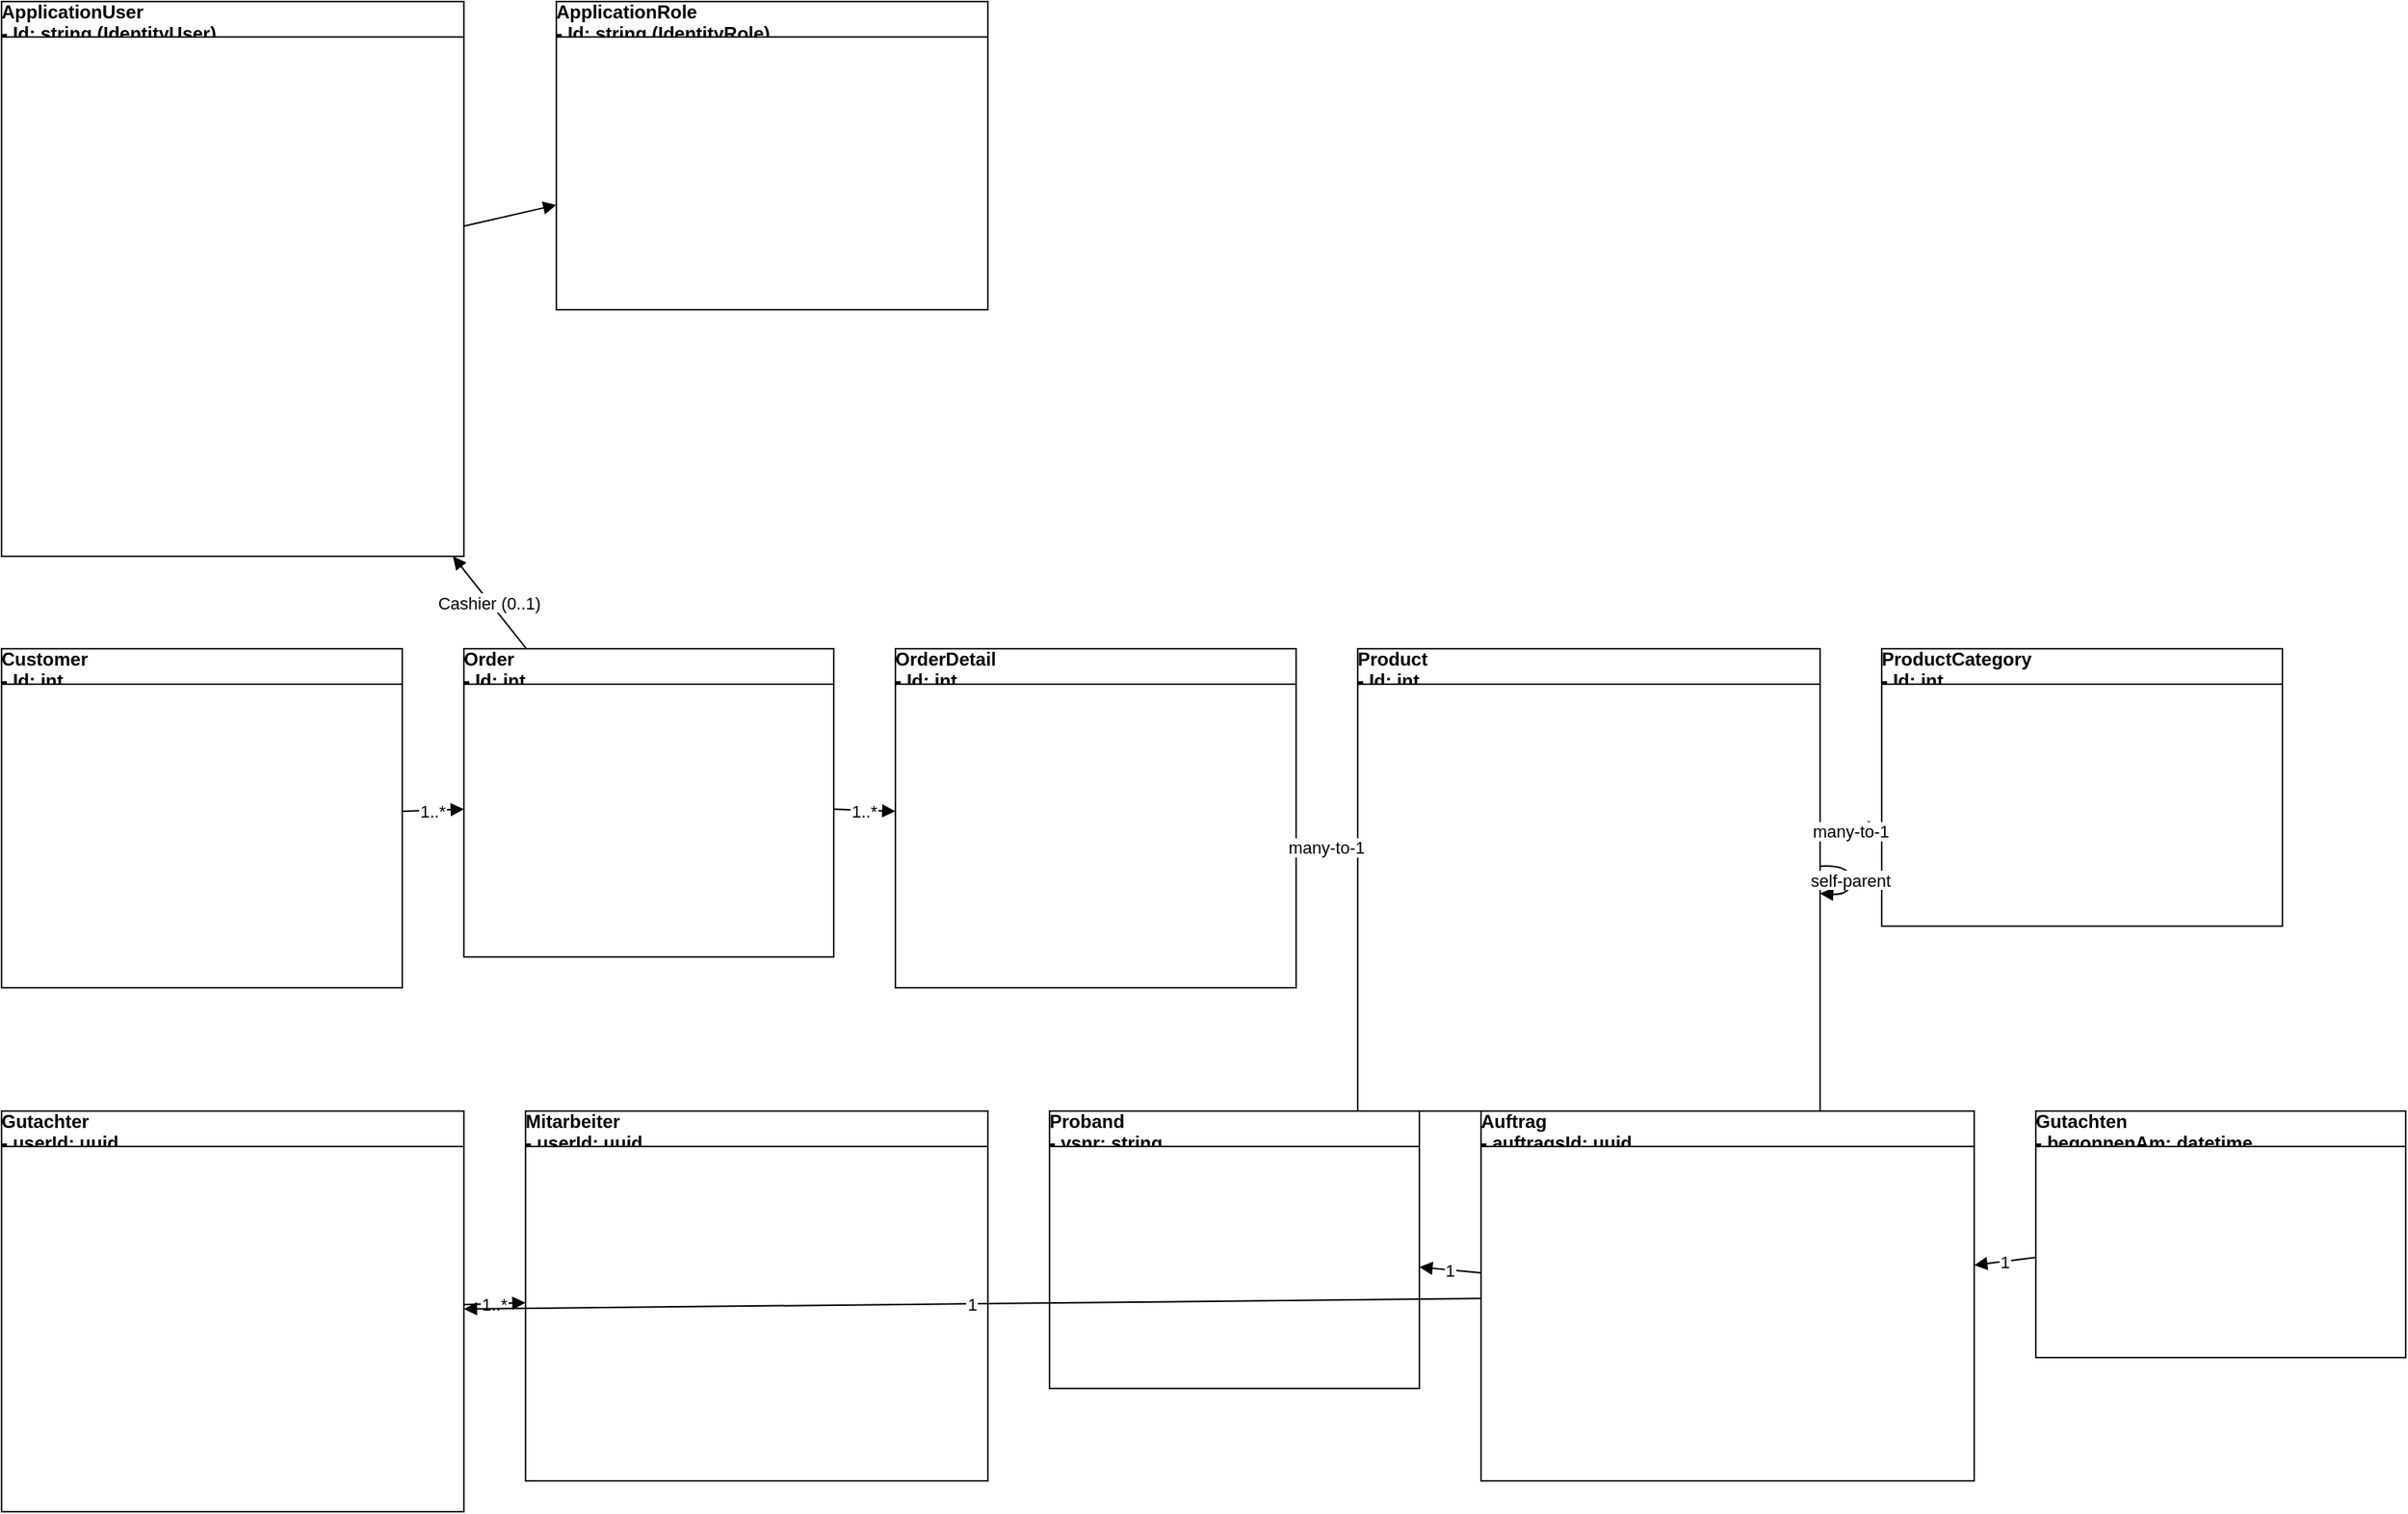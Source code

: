 <mxfile version="24.7.1">
  <diagram id="domain-model" name="Domain Model">
    <mxGraphModel dx="1600" dy="900" grid="1" gridSize="10" guides="1" tooltips="1" connect="1" arrows="1" fold="1" page="1" pageScale="1" pageWidth="1920" pageHeight="1080" background="#FFFFFF">
      <root>
        <mxCell id="0"/>
        <mxCell id="1" parent="0"/>

        <!-- Entities: Account -->
        <mxCell id="ApplicationUser" value="&lt;b&gt;ApplicationUser&lt;/b&gt;&lt;br&gt;- Id: string (IdentityUser)&lt;br&gt;- UserName: string&lt;br&gt;- FullName?: string&lt;br&gt;- JobTitle?: string&lt;br&gt;- Department?: string&lt;br&gt;- Phone?: string&lt;br&gt;- ContactInfo?: string&lt;br&gt;- Preferences?: string (JSON)&lt;br&gt;- IsEnabled: bool&lt;br&gt;- IsLockedOut: bool (computed)&lt;br&gt;- LastLoginDate?: datetime&lt;br&gt;- LastLoginIp?: string&lt;br&gt;- LoginCount: int&lt;br&gt;- IsActive: bool&lt;br&gt;- GesperrtSeit?: datetime&lt;br&gt;- Avatar?: string&lt;br&gt;- CreatedDate: datetime&lt;br&gt;- UpdatedDate: datetime" style="swimlane;html=1;whiteSpace=wrap;overflow=fill;fontStyle=1;align=left;verticalAlign=top;childLayout=stackLayout;rounded=0;" vertex="1" parent="1">
          <mxGeometry x="60" y="60" width="300" height="360" as="geometry"/>
        </mxCell>
        <mxCell id="ApplicationRole" value="&lt;b&gt;ApplicationRole&lt;/b&gt;&lt;br&gt;- Id: string (IdentityRole)&lt;br&gt;- Name: string&lt;br&gt;- Description?: string&lt;br&gt;- CreatedDate: datetime&lt;br&gt;- UpdatedDate: datetime" style="swimlane;html=1;whiteSpace=wrap;overflow=fill;fontStyle=1;align=left;verticalAlign=top;childLayout=stackLayout;rounded=0;" vertex="1" parent="1">
          <mxGeometry x="420" y="60" width="280" height="200" as="geometry"/>
        </mxCell>

        <!-- Entities: Shop -->
        <mxCell id="Customer" value="&lt;b&gt;Customer&lt;/b&gt;&lt;br&gt;- Id: int&lt;br&gt;- Name: string&lt;br&gt;- Email: string&lt;br&gt;- PhoneNumber?: string&lt;br&gt;- Address?: string&lt;br&gt;- City?: string&lt;br&gt;- Gender: enum" style="swimlane;html=1;whiteSpace=wrap;overflow=fill;fontStyle=1;align=left;verticalAlign=top;childLayout=stackLayout;rounded=0;" vertex="1" parent="1">
          <mxGeometry x="60" y="480" width="260" height="220" as="geometry"/>
        </mxCell>
        <mxCell id="Order" value="&lt;b&gt;Order&lt;/b&gt;&lt;br&gt;- Id: int&lt;br&gt;- Discount: decimal&lt;br&gt;- Comments?: string&lt;br&gt;- CashierId?: string&lt;br&gt;- CustomerId: int" style="swimlane;html=1;whiteSpace=wrap;overflow=fill;fontStyle=1;align=left;verticalAlign=top;childLayout=stackLayout;rounded=0;" vertex="1" parent="1">
          <mxGeometry x="360" y="480" width="240" height="200" as="geometry"/>
        </mxCell>
        <mxCell id="OrderDetail" value="&lt;b&gt;OrderDetail&lt;/b&gt;&lt;br&gt;- Id: int&lt;br&gt;- UnitPrice: decimal&lt;br&gt;- Quantity: int&lt;br&gt;- Discount: decimal&lt;br&gt;- ProductId: int&lt;br&gt;- OrderId: int" style="swimlane;html=1;whiteSpace=wrap;overflow=fill;fontStyle=1;align=left;verticalAlign=top;childLayout=stackLayout;rounded=0;" vertex="1" parent="1">
          <mxGeometry x="640" y="480" width="260" height="220" as="geometry"/>
        </mxCell>
        <mxCell id="Product" value="&lt;b&gt;Product&lt;/b&gt;&lt;br&gt;- Id: int&lt;br&gt;- Name: string&lt;br&gt;- Description?: string&lt;br&gt;- Icon?: string&lt;br&gt;- BuyingPrice: decimal&lt;br&gt;- SellingPrice: decimal&lt;br&gt;- UnitsInStock: int&lt;br&gt;- IsActive: bool&lt;br&gt;- IsDiscontinued: bool&lt;br&gt;- ParentId?: int&lt;br&gt;- ProductCategoryId: int" style="swimlane;html=1;whiteSpace=wrap;overflow=fill;fontStyle=1;align=left;verticalAlign=top;childLayout=stackLayout;rounded=0;" vertex="1" parent="1">
          <mxGeometry x="940" y="480" width="300" height="300" as="geometry"/>
        </mxCell>
        <mxCell id="ProductCategory" value="&lt;b&gt;ProductCategory&lt;/b&gt;&lt;br&gt;- Id: int&lt;br&gt;- Name: string&lt;br&gt;- Description?: string&lt;br&gt;- Icon?: string" style="swimlane;html=1;whiteSpace=wrap;overflow=fill;fontStyle=1;align=left;verticalAlign=top;childLayout=stackLayout;rounded=0;" vertex="1" parent="1">
          <mxGeometry x="1280" y="480" width="260" height="180" as="geometry"/>
        </mxCell>

        <!-- Entities: Business Objects from CSV (selected) -->
        <mxCell id="Gutachter" value="&lt;b&gt;Gutachter&lt;/b&gt;&lt;br&gt;- userId: uuid&lt;br&gt;- anrede: string&lt;br&gt;- titel?: string&lt;br&gt;- nachname: string&lt;br&gt;- vorname: string&lt;br&gt;- namenszusatz?: string&lt;br&gt;- geburtsdatum?: date&lt;br&gt;- efn: number(15)&lt;br&gt;- status: enum&lt;br&gt;- gesperrtSeit?: datetime" style="swimlane;html=1;whiteSpace=wrap;overflow=fill;fontStyle=1;align=left;verticalAlign=top;childLayout=stackLayout;rounded=0;" vertex="1" parent="1">
          <mxGeometry x="60" y="780" width="300" height="260" as="geometry"/>
        </mxCell>
        <mxCell id="Mitarbeiter" value="&lt;b&gt;Mitarbeiter&lt;/b&gt;&lt;br&gt;- userId: uuid&lt;br&gt;- anrede: string&lt;br&gt;- titel?: string&lt;br&gt;- nachname: string&lt;br&gt;- vorname: string&lt;br&gt;- namenszusatz?: string&lt;br&gt;- status: enum&lt;br&gt;- gesperrtSeit?: datetime" style="swimlane;html=1;whiteSpace=wrap;overflow=fill;fontStyle=1;align=left;verticalAlign=top;childLayout=stackLayout;rounded=0;" vertex="1" parent="1">
          <mxGeometry x="400" y="780" width="300" height="240" as="geometry"/>
        </mxCell>
        <mxCell id="Proband" value="&lt;b&gt;Proband&lt;/b&gt;&lt;br&gt;- vsnr: string&lt;br&gt;- gebdatum: date&lt;br&gt;- name: string&lt;br&gt;- vorname: string" style="swimlane;html=1;whiteSpace=wrap;overflow=fill;fontStyle=1;align=left;verticalAlign=top;childLayout=stackLayout;rounded=0;" vertex="1" parent="1">
          <mxGeometry x="740" y="780" width="240" height="180" as="geometry"/>
        </mxCell>
        <mxCell id="Auftrag" value="&lt;b&gt;Auftrag&lt;/b&gt;&lt;br&gt;- auftragsId: uuid&lt;br&gt;- rvPurAuftragsID: string&lt;br&gt;- auftragsDatum: date&lt;br&gt;- eingangsDatum: datetime&lt;br&gt;- stornierungsDatum?: datetime&lt;br&gt;- bereitstellungsDatum?: datetime&lt;br&gt;- einbestellDatum?: date" style="swimlane;html=1;whiteSpace=wrap;overflow=fill;fontStyle=1;align=left;verticalAlign=top;childLayout=stackLayout;rounded=0;" vertex="1" parent="1">
          <mxGeometry x="1020" y="780" width="320" height="240" as="geometry"/>
        </mxCell>
        <mxCell id="Gutachten" value="&lt;b&gt;Gutachten&lt;/b&gt;&lt;br&gt;- begonnenAm: datetime&lt;br&gt;- fertiggestelltAm?: datetime" style="swimlane;html=1;whiteSpace=wrap;overflow=fill;fontStyle=1;align=left;verticalAlign=top;childLayout=stackLayout;rounded=0;" vertex="1" parent="1">
          <mxGeometry x="1380" y="780" width="240" height="160" as="geometry"/>
        </mxCell>

        <!-- Relationships (edges) -->
        <!-- Account relationships -->
        <mxCell id="edge_User_Role" edge="1" parent="1" source="ApplicationUser" target="ApplicationRole" style="endArrow=block;startArrow=none;endFill=1;">
          <mxGeometry relative="1" as="geometry"/>
        </mxCell>

        <!-- Shop relationships -->
        <mxCell id="edge_Customer_Order" edge="1" parent="1" source="Customer" target="Order" value="1..*" style="endArrow=block;">
          <mxGeometry relative="1" as="geometry"/>
        </mxCell>
        <mxCell id="edge_Order_OrderDetail" edge="1" parent="1" source="Order" target="OrderDetail" value="1..*" style="endArrow=block;">
          <mxGeometry relative="1" as="geometry"/>
        </mxCell>
        <mxCell id="edge_OrderDetail_Product" edge="1" parent="1" source="OrderDetail" target="Product" value="many-to-1" style="endArrow=block;">
          <mxGeometry relative="1" as="geometry"/>
        </mxCell>
        <mxCell id="edge_Product_ProductCategory" edge="1" parent="1" source="Product" target="ProductCategory" value="many-to-1" style="endArrow=block;">
          <mxGeometry relative="1" as="geometry"/>
        </mxCell>
        <mxCell id="edge_Product_Self" edge="1" parent="1" source="Product" target="Product" value="self-parent" style="endArrow=block;curved=1;">
          <mxGeometry relative="1" as="geometry"/>
        </mxCell>
        <mxCell id="edge_Order_Cashier" edge="1" parent="1" source="Order" target="ApplicationUser" value="Cashier (0..1)" style="endArrow=block;">
          <mxGeometry relative="1" as="geometry"/>
        </mxCell>

        <!-- Business object relationships -->
        <mxCell id="edge_Gutachter_Mitarbeiter" edge="1" parent="1" source="Gutachter" target="Mitarbeiter" value="1..*" style="endArrow=block;">
          <mxGeometry relative="1" as="geometry"/>
        </mxCell>
        <mxCell id="edge_Auftrag_Proband" edge="1" parent="1" source="Auftrag" target="Proband" value="1" style="endArrow=block;">
          <mxGeometry relative="1" as="geometry"/>
        </mxCell>
        <mxCell id="edge_Auftrag_Gutachter" edge="1" parent="1" source="Auftrag" target="Gutachter" value="1" style="endArrow=block;">
          <mxGeometry relative="1" as="geometry"/>
        </mxCell>
        <mxCell id="edge_Gutachten_Auftrag" edge="1" parent="1" source="Gutachten" target="Auftrag" value="1" style="endArrow=block;">
          <mxGeometry relative="1" as="geometry"/>
        </mxCell>
      </root>
    </mxGraphModel>
  </diagram>
</mxfile>
